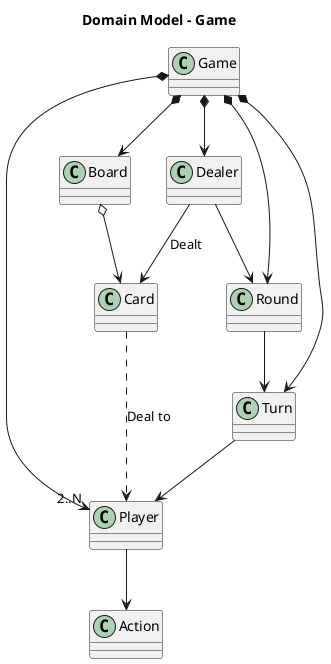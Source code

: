 @startuml
title "Domain Model - Game"

class Game {}
class Player {}
class Action {}
class Dealer {}
class Board {}
class Card {}

Game *--> Turn
Game *--> Round
Game *--> Dealer
Game *--> Board
Game *--> "2..N" Player

Round --> Turn

Turn --> Player

Dealer --> Round
Dealer --> Card : Dealt

Board o--> Card
Card ..> Player : Deal to

Player --> Action
@enduml